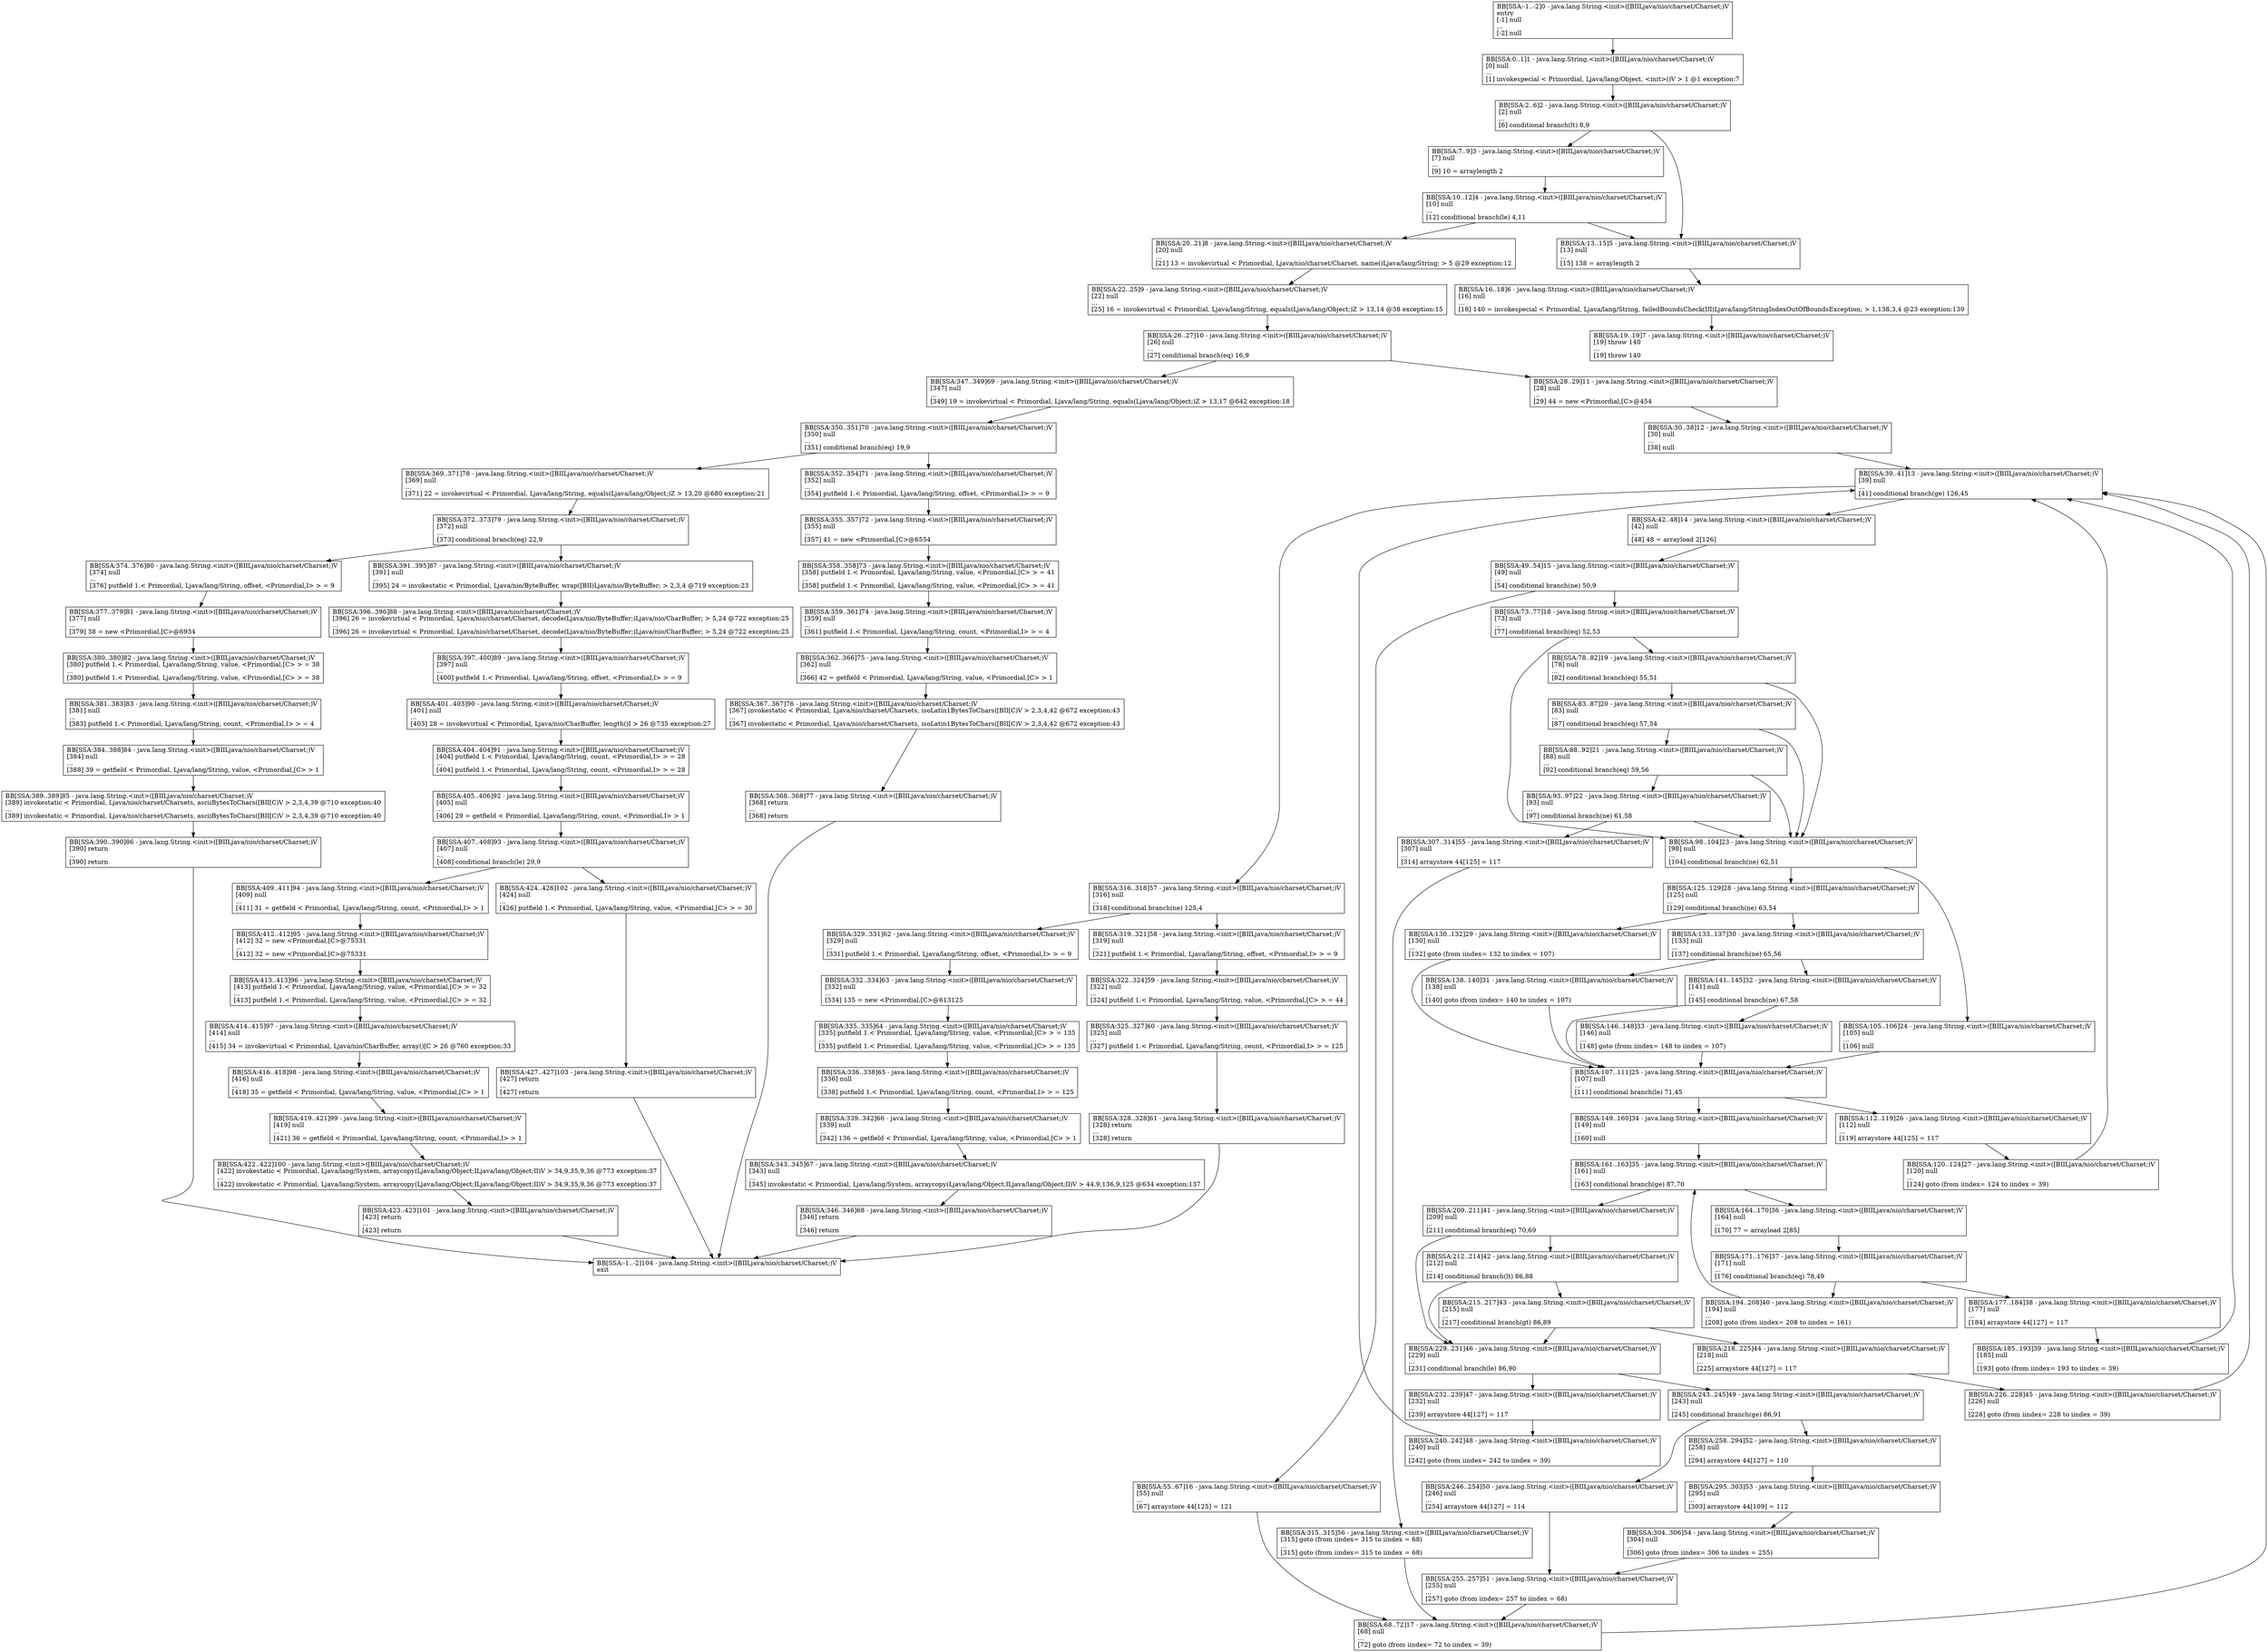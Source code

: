 digraph{
60 [label="BB[SSA:322..324]59 - java.lang.String.<init>([BIILjava/nio/charset/Charset;)V\l[322] null\l...\l[324] putfield 1.< Primordial, Ljava/lang/String, value, <Primordial,[C> > = 44\l", shape=box, color=black]
13 [label="BB[SSA:30..38]12 - java.lang.String.<init>([BIILjava/nio/charset/Charset;)V\l[30] null\l...\l[38] null\l", shape=box, color=black]
51 [label="BB[SSA:232..239]47 - java.lang.String.<init>([BIILjava/nio/charset/Charset;)V\l[232] null\l...\l[239] arraystore 44[127] = 117\l", shape=box, color=black]
94 [label="BB[SSA:407..408]93 - java.lang.String.<init>([BIILjava/nio/charset/Charset;)V\l[407] null\l...\l[408] conditional branch(le) 29,9\l", shape=box, color=black]
55 [label="BB[SSA:258..294]52 - java.lang.String.<init>([BIILjava/nio/charset/Charset;)V\l[258] null\l...\l[294] arraystore 44[127] = 110\l", shape=box, color=black]
61 [label="BB[SSA:325..327]60 - java.lang.String.<init>([BIILjava/nio/charset/Charset;)V\l[325] null\l...\l[327] putfield 1.< Primordial, Ljava/lang/String, count, <Primordial,I> > = 125\l", shape=box, color=black]
72 [label="BB[SSA:352..354]71 - java.lang.String.<init>([BIILjava/nio/charset/Charset;)V\l[352] null\l...\l[354] putfield 1.< Primordial, Ljava/lang/String, offset, <Primordial,I> > = 9\l", shape=box, color=black]
46 [label="BB[SSA:209..211]41 - java.lang.String.<init>([BIILjava/nio/charset/Charset;)V\l[209] null\l...\l[211] conditional branch(eq) 70,69\l", shape=box, color=black]
73 [label="BB[SSA:355..357]72 - java.lang.String.<init>([BIILjava/nio/charset/Charset;)V\l[355] null\l...\l[357] 41 = new <Primordial,[C>@6554 \l", shape=box, color=black]
19 [label="BB[SSA:240..242]48 - java.lang.String.<init>([BIILjava/nio/charset/Charset;)V\l[240] null\l...\l[242] goto (from iindex= 242 to iindex = 39)\l", shape=box, color=black]
44 [label="BB[SSA:171..176]37 - java.lang.String.<init>([BIILjava/nio/charset/Charset;)V\l[171] null\l...\l[176] conditional branch(eq) 78,49\l", shape=box, color=black]
59 [label="BB[SSA:319..321]58 - java.lang.String.<init>([BIILjava/nio/charset/Charset;)V\l[319] null\l...\l[321] putfield 1.< Primordial, Ljava/lang/String, offset, <Primordial,I> > = 9\l", shape=box, color=black]
4 [label="BB[SSA:7..9]3 - java.lang.String.<init>([BIILjava/nio/charset/Charset;)V\l[7] null\l...\l[9] 10 = arraylength 2\l", shape=box, color=black]
20 [label="BB[SSA:42..48]14 - java.lang.String.<init>([BIILjava/nio/charset/Charset;)V\l[42] null\l...\l[48] 48 = arrayload 2[126]\l", shape=box, color=black]
43 [label="BB[SSA:164..170]36 - java.lang.String.<init>([BIILjava/nio/charset/Charset;)V\l[164] null\l...\l[170] 77 = arrayload 2[85]\l", shape=box, color=black]
54 [label="BB[SSA:304..306]54 - java.lang.String.<init>([BIILjava/nio/charset/Charset;)V\l[304] null\l...\l[306] goto (from iindex= 306 to iindex = 255)\l", shape=box, color=black]
77 [label="BB[SSA:367..367]76 - java.lang.String.<init>([BIILjava/nio/charset/Charset;)V\l[367] invokestatic < Primordial, Ljava/nio/charset/Charsets, isoLatin1BytesToChars([BII[C)V > 2,3,4,42 @672 exception:43\l...\l[367] invokestatic < Primordial, Ljava/nio/charset/Charsets, isoLatin1BytesToChars([BII[C)V > 2,3,4,42 @672 exception:43\l", shape=box, color=black]
56 [label="BB[SSA:295..303]53 - java.lang.String.<init>([BIILjava/nio/charset/Charset;)V\l[295] null\l...\l[303] arraystore 44[109] = 112\l", shape=box, color=black]
29 [label="BB[SSA:93..97]22 - java.lang.String.<init>([BIILjava/nio/charset/Charset;)V\l[93] null\l...\l[97] conditional branch(ne) 61,58\l", shape=box, color=black]
49 [label="BB[SSA:218..225]44 - java.lang.String.<init>([BIILjava/nio/charset/Charset;)V\l[218] null\l...\l[225] arraystore 44[127] = 117\l", shape=box, color=black]
57 [label="BB[SSA:307..314]55 - java.lang.String.<init>([BIILjava/nio/charset/Charset;)V\l[307] null\l...\l[314] arraystore 44[125] = 117\l", shape=box, color=black]
27 [label="BB[SSA:83..87]20 - java.lang.String.<init>([BIILjava/nio/charset/Charset;)V\l[83] null\l...\l[87] conditional branch(eq) 57,54\l", shape=box, color=black]
74 [label="BB[SSA:358..358]73 - java.lang.String.<init>([BIILjava/nio/charset/Charset;)V\l[358] putfield 1.< Primordial, Ljava/lang/String, value, <Primordial,[C> > = 41\l...\l[358] putfield 1.< Primordial, Ljava/lang/String, value, <Primordial,[C> > = 41\l", shape=box, color=black]
100 [label="BB[SSA:419..421]99 - java.lang.String.<init>([BIILjava/nio/charset/Charset;)V\l[419] null\l...\l[421] 36 = getfield < Primordial, Ljava/lang/String, count, <Primordial,I> > 1\l", shape=box, color=black]
26 [label="BB[SSA:78..82]19 - java.lang.String.<init>([BIILjava/nio/charset/Charset;)V\l[78] null\l...\l[82] conditional branch(eq) 55,51\l", shape=box, color=black]
31 [label="BB[SSA:105..106]24 - java.lang.String.<init>([BIILjava/nio/charset/Charset;)V\l[105] null\l...\l[106] null\l", shape=box, color=black]
25 [label="BB[SSA:73..77]18 - java.lang.String.<init>([BIILjava/nio/charset/Charset;)V\l[73] null\l...\l[77] conditional branch(eq) 52,53\l", shape=box, color=black]
22 [label="BB[SSA:55..67]16 - java.lang.String.<init>([BIILjava/nio/charset/Charset;)V\l[55] null\l...\l[67] arraystore 44[125] = 121\l", shape=box, color=black]
5 [label="BB[SSA:10..12]4 - java.lang.String.<init>([BIILjava/nio/charset/Charset;)V\l[10] null\l...\l[12] conditional branch(le) 4,11\l", shape=box, color=black]
30 [label="BB[SSA:98..104]23 - java.lang.String.<init>([BIILjava/nio/charset/Charset;)V\l[98] null\l...\l[104] conditional branch(ne) 62,51\l", shape=box, color=black]
96 [label="BB[SSA:412..412]95 - java.lang.String.<init>([BIILjava/nio/charset/Charset;)V\l[412] 32 = new <Primordial,[C>@75331 \l...\l[412] 32 = new <Primordial,[C>@75331 \l", shape=box, color=black]
87 [label="BB[SSA:390..390]86 - java.lang.String.<init>([BIILjava/nio/charset/Charset;)V\l[390] return\l...\l[390] return\l", shape=box, color=black]
1 [label="BB[SSA:-1..-2]0 - java.lang.String.<init>([BIILjava/nio/charset/Charset;)V\lentry\l[-1] null\l...\l[-2] null\l", shape=box, color=black]
36 [label="BB[SSA:146..148]33 - java.lang.String.<init>([BIILjava/nio/charset/Charset;)V\l[146] null\l...\l[148] goto (from iindex= 148 to iindex = 107)\l", shape=box, color=black]
2 [label="BB[SSA:0..1]1 - java.lang.String.<init>([BIILjava/nio/charset/Charset;)V\l[0] null\l...\l[1] invokespecial < Primordial, Ljava/lang/Object, <init>()V > 1 @1 exception:7\l", shape=box, color=black]
102 [label="BB[SSA:423..423]101 - java.lang.String.<init>([BIILjava/nio/charset/Charset;)V\l[423] return\l...\l[423] return\l", shape=box, color=black]
3 [label="BB[SSA:2..6]2 - java.lang.String.<init>([BIILjava/nio/charset/Charset;)V\l[2] null\l...\l[6] conditional branch(lt) 8,9\l", shape=box, color=black]
103 [label="BB[SSA:424..426]102 - java.lang.String.<init>([BIILjava/nio/charset/Charset;)V\l[424] null\l...\l[426] putfield 1.< Primordial, Ljava/lang/String, value, <Primordial,[C> > = 30\l", shape=box, color=black]
58 [label="BB[SSA:316..318]57 - java.lang.String.<init>([BIILjava/nio/charset/Charset;)V\l[316] null\l...\l[318] conditional branch(ne) 125,4\l", shape=box, color=black]
7 [label="BB[SSA:16..18]6 - java.lang.String.<init>([BIILjava/nio/charset/Charset;)V\l[16] null\l...\l[18] 140 = invokespecial < Primordial, Ljava/lang/String, failedBoundsCheck(III)Ljava/lang/StringIndexOutOfBoundsException; > 1,138,3,4 @23 exception:139\l", shape=box, color=black]
63 [label="BB[SSA:329..331]62 - java.lang.String.<init>([BIILjava/nio/charset/Charset;)V\l[329] null\l...\l[331] putfield 1.< Primordial, Ljava/lang/String, offset, <Primordial,I> > = 9\l", shape=box, color=black]
48 [label="BB[SSA:215..217]43 - java.lang.String.<init>([BIILjava/nio/charset/Charset;)V\l[215] null\l...\l[217] conditional branch(gt) 86,89\l", shape=box, color=black]
17 [label="BB[SSA:185..193]39 - java.lang.String.<init>([BIILjava/nio/charset/Charset;)V\l[185] null\l...\l[193] goto (from iindex= 193 to iindex = 39)\l", shape=box, color=black]
66 [label="BB[SSA:336..338]65 - java.lang.String.<init>([BIILjava/nio/charset/Charset;)V\l[336] null\l...\l[338] putfield 1.< Primordial, Ljava/lang/String, count, <Primordial,I> > = 125\l", shape=box, color=black]
16 [label="BB[SSA:120..124]27 - java.lang.String.<init>([BIILjava/nio/charset/Charset;)V\l[120] null\l...\l[124] goto (from iindex= 124 to iindex = 39)\l", shape=box, color=black]
67 [label="BB[SSA:339..342]66 - java.lang.String.<init>([BIILjava/nio/charset/Charset;)V\l[339] null\l...\l[342] 136 = getfield < Primordial, Ljava/lang/String, value, <Primordial,[C> > 1\l", shape=box, color=black]
105 [label="BB[SSA:-1..-2]104 - java.lang.String.<init>([BIILjava/nio/charset/Charset;)V\lexit\l", shape=box, color=black]
82 [label="BB[SSA:377..379]81 - java.lang.String.<init>([BIILjava/nio/charset/Charset;)V\l[377] null\l...\l[379] 38 = new <Primordial,[C>@6934 \l", shape=box, color=black]
39 [label="BB[SSA:133..137]30 - java.lang.String.<init>([BIILjava/nio/charset/Charset;)V\l[133] null\l...\l[137] conditional branch(ne) 65,56\l", shape=box, color=black]
88 [label="BB[SSA:391..395]87 - java.lang.String.<init>([BIILjava/nio/charset/Charset;)V\l[391] null\l...\l[395] 24 = invokestatic < Primordial, Ljava/nio/ByteBuffer, wrap([BII)Ljava/nio/ByteBuffer; > 2,3,4 @719 exception:23\l", shape=box, color=black]
12 [label="BB[SSA:28..29]11 - java.lang.String.<init>([BIILjava/nio/charset/Charset;)V\l[28] null\l...\l[29] 44 = new <Primordial,[C>@454 \l", shape=box, color=black]
71 [label="BB[SSA:350..351]70 - java.lang.String.<init>([BIILjava/nio/charset/Charset;)V\l[350] null\l...\l[351] conditional branch(eq) 19,9\l", shape=box, color=black]
62 [label="BB[SSA:328..328]61 - java.lang.String.<init>([BIILjava/nio/charset/Charset;)V\l[328] return\l...\l[328] return\l", shape=box, color=black]
37 [label="BB[SSA:112..119]26 - java.lang.String.<init>([BIILjava/nio/charset/Charset;)V\l[112] null\l...\l[119] arraystore 44[125] = 117\l", shape=box, color=black]
8 [label="BB[SSA:19..19]7 - java.lang.String.<init>([BIILjava/nio/charset/Charset;)V\l[19] throw 140\l...\l[19] throw 140\l", shape=box, color=black]
89 [label="BB[SSA:396..396]88 - java.lang.String.<init>([BIILjava/nio/charset/Charset;)V\l[396] 26 = invokevirtual < Primordial, Ljava/nio/charset/Charset, decode(Ljava/nio/ByteBuffer;)Ljava/nio/CharBuffer; > 5,24 @722 exception:25\l...\l[396] 26 = invokevirtual < Primordial, Ljava/nio/charset/Charset, decode(Ljava/nio/ByteBuffer;)Ljava/nio/CharBuffer; > 5,24 @722 exception:25\l", shape=box, color=black]
78 [label="BB[SSA:368..368]77 - java.lang.String.<init>([BIILjava/nio/charset/Charset;)V\l[368] return\l...\l[368] return\l", shape=box, color=black]
10 [label="BB[SSA:22..25]9 - java.lang.String.<init>([BIILjava/nio/charset/Charset;)V\l[22] null\l...\l[25] 16 = invokevirtual < Primordial, Ljava/lang/String, equals(Ljava/lang/Object;)Z > 13,14 @38 exception:15\l", shape=box, color=black]
101 [label="BB[SSA:422..422]100 - java.lang.String.<init>([BIILjava/nio/charset/Charset;)V\l[422] invokestatic < Primordial, Ljava/lang/System, arraycopy(Ljava/lang/Object;ILjava/lang/Object;II)V > 34,9,35,9,36 @773 exception:37\l...\l[422] invokestatic < Primordial, Ljava/lang/System, arraycopy(Ljava/lang/Object;ILjava/lang/Object;II)V > 34,9,35,9,36 @773 exception:37\l", shape=box, color=black]
47 [label="BB[SSA:212..214]42 - java.lang.String.<init>([BIILjava/nio/charset/Charset;)V\l[212] null\l...\l[214] conditional branch(lt) 86,88\l", shape=box, color=black]
41 [label="BB[SSA:194..208]40 - java.lang.String.<init>([BIILjava/nio/charset/Charset;)V\l[194] null\l...\l[208] goto (from iindex= 208 to iindex = 161)\l", shape=box, color=black]
95 [label="BB[SSA:409..411]94 - java.lang.String.<init>([BIILjava/nio/charset/Charset;)V\l[409] null\l...\l[411] 31 = getfield < Primordial, Ljava/lang/String, count, <Primordial,I> > 1\l", shape=box, color=black]
92 [label="BB[SSA:404..404]91 - java.lang.String.<init>([BIILjava/nio/charset/Charset;)V\l[404] putfield 1.< Primordial, Ljava/lang/String, count, <Primordial,I> > = 28\l...\l[404] putfield 1.< Primordial, Ljava/lang/String, count, <Primordial,I> > = 28\l", shape=box, color=black]
9 [label="BB[SSA:20..21]8 - java.lang.String.<init>([BIILjava/nio/charset/Charset;)V\l[20] null\l...\l[21] 13 = invokevirtual < Primordial, Ljava/nio/charset/Charset, name()Ljava/lang/String; > 5 @29 exception:12\l", shape=box, color=black]
6 [label="BB[SSA:13..15]5 - java.lang.String.<init>([BIILjava/nio/charset/Charset;)V\l[13] null\l...\l[15] 138 = arraylength 2\l", shape=box, color=black]
84 [label="BB[SSA:381..383]83 - java.lang.String.<init>([BIILjava/nio/charset/Charset;)V\l[381] null\l...\l[383] putfield 1.< Primordial, Ljava/lang/String, count, <Primordial,I> > = 4\l", shape=box, color=black]
99 [label="BB[SSA:416..418]98 - java.lang.String.<init>([BIILjava/nio/charset/Charset;)V\l[416] null\l...\l[418] 35 = getfield < Primordial, Ljava/lang/String, value, <Primordial,[C> > 1\l", shape=box, color=black]
24 [label="BB[SSA:315..315]56 - java.lang.String.<init>([BIILjava/nio/charset/Charset;)V\l[315] goto (from iindex= 315 to iindex = 68)\l...\l[315] goto (from iindex= 315 to iindex = 68)\l", shape=box, color=black]
34 [label="BB[SSA:138..140]31 - java.lang.String.<init>([BIILjava/nio/charset/Charset;)V\l[138] null\l...\l[140] goto (from iindex= 140 to iindex = 107)\l", shape=box, color=black]
15 [label="BB[SSA:39..41]13 - java.lang.String.<init>([BIILjava/nio/charset/Charset;)V\l[39] null\l...\l[41] conditional branch(ge) 126,45\l", shape=box, color=black]
18 [label="BB[SSA:226..228]45 - java.lang.String.<init>([BIILjava/nio/charset/Charset;)V\l[226] null\l...\l[228] goto (from iindex= 228 to iindex = 39)\l", shape=box, color=black]
21 [label="BB[SSA:49..54]15 - java.lang.String.<init>([BIILjava/nio/charset/Charset;)V\l[49] null\l...\l[54] conditional branch(ne) 50,9\l", shape=box, color=black]
33 [label="BB[SSA:107..111]25 - java.lang.String.<init>([BIILjava/nio/charset/Charset;)V\l[107] null\l...\l[111] conditional branch(le) 71,45\l", shape=box, color=black]
93 [label="BB[SSA:405..406]92 - java.lang.String.<init>([BIILjava/nio/charset/Charset;)V\l[405] null\l...\l[406] 29 = getfield < Primordial, Ljava/lang/String, count, <Primordial,I> > 1\l", shape=box, color=black]
86 [label="BB[SSA:389..389]85 - java.lang.String.<init>([BIILjava/nio/charset/Charset;)V\l[389] invokestatic < Primordial, Ljava/nio/charset/Charsets, asciiBytesToChars([BII[C)V > 2,3,4,39 @710 exception:40\l...\l[389] invokestatic < Primordial, Ljava/nio/charset/Charsets, asciiBytesToChars([BII[C)V > 2,3,4,39 @710 exception:40\l", shape=box, color=black]
70 [label="BB[SSA:347..349]69 - java.lang.String.<init>([BIILjava/nio/charset/Charset;)V\l[347] null\l...\l[349] 19 = invokevirtual < Primordial, Ljava/lang/String, equals(Ljava/lang/Object;)Z > 13,17 @642 exception:18\l", shape=box, color=black]
23 [label="BB[SSA:255..257]51 - java.lang.String.<init>([BIILjava/nio/charset/Charset;)V\l[255] null\l...\l[257] goto (from iindex= 257 to iindex = 68)\l", shape=box, color=black]
68 [label="BB[SSA:343..345]67 - java.lang.String.<init>([BIILjava/nio/charset/Charset;)V\l[343] null\l...\l[345] invokestatic < Primordial, Ljava/lang/System, arraycopy(Ljava/lang/Object;ILjava/lang/Object;II)V > 44,9,136,9,125 @634 exception:137\l", shape=box, color=black]
98 [label="BB[SSA:414..415]97 - java.lang.String.<init>([BIILjava/nio/charset/Charset;)V\l[414] null\l...\l[415] 34 = invokevirtual < Primordial, Ljava/nio/CharBuffer, array()[C > 26 @760 exception:33\l", shape=box, color=black]
45 [label="BB[SSA:177..184]38 - java.lang.String.<init>([BIILjava/nio/charset/Charset;)V\l[177] null\l...\l[184] arraystore 44[127] = 117\l", shape=box, color=black]
14 [label="BB[SSA:68..72]17 - java.lang.String.<init>([BIILjava/nio/charset/Charset;)V\l[68] null\l...\l[72] goto (from iindex= 72 to iindex = 39)\l", shape=box, color=black]
104 [label="BB[SSA:427..427]103 - java.lang.String.<init>([BIILjava/nio/charset/Charset;)V\l[427] return\l...\l[427] return\l", shape=box, color=black]
52 [label="BB[SSA:243..245]49 - java.lang.String.<init>([BIILjava/nio/charset/Charset;)V\l[243] null\l...\l[245] conditional branch(ge) 86,91\l", shape=box, color=black]
76 [label="BB[SSA:362..366]75 - java.lang.String.<init>([BIILjava/nio/charset/Charset;)V\l[362] null\l...\l[366] 42 = getfield < Primordial, Ljava/lang/String, value, <Primordial,[C> > 1\l", shape=box, color=black]
75 [label="BB[SSA:359..361]74 - java.lang.String.<init>([BIILjava/nio/charset/Charset;)V\l[359] null\l...\l[361] putfield 1.< Primordial, Ljava/lang/String, count, <Primordial,I> > = 4\l", shape=box, color=black]
69 [label="BB[SSA:346..346]68 - java.lang.String.<init>([BIILjava/nio/charset/Charset;)V\l[346] return\l...\l[346] return\l", shape=box, color=black]
85 [label="BB[SSA:384..388]84 - java.lang.String.<init>([BIILjava/nio/charset/Charset;)V\l[384] null\l...\l[388] 39 = getfield < Primordial, Ljava/lang/String, value, <Primordial,[C> > 1\l", shape=box, color=black]
38 [label="BB[SSA:125..129]28 - java.lang.String.<init>([BIILjava/nio/charset/Charset;)V\l[125] null\l...\l[129] conditional branch(ne) 63,54\l", shape=box, color=black]
11 [label="BB[SSA:26..27]10 - java.lang.String.<init>([BIILjava/nio/charset/Charset;)V\l[26] null\l...\l[27] conditional branch(eq) 16,9\l", shape=box, color=black]
53 [label="BB[SSA:246..254]50 - java.lang.String.<init>([BIILjava/nio/charset/Charset;)V\l[246] null\l...\l[254] arraystore 44[127] = 114\l", shape=box, color=black]
83 [label="BB[SSA:380..380]82 - java.lang.String.<init>([BIILjava/nio/charset/Charset;)V\l[380] putfield 1.< Primordial, Ljava/lang/String, value, <Primordial,[C> > = 38\l...\l[380] putfield 1.< Primordial, Ljava/lang/String, value, <Primordial,[C> > = 38\l", shape=box, color=black]
28 [label="BB[SSA:88..92]21 - java.lang.String.<init>([BIILjava/nio/charset/Charset;)V\l[88] null\l...\l[92] conditional branch(eq) 59,56\l", shape=box, color=black]
32 [label="BB[SSA:130..132]29 - java.lang.String.<init>([BIILjava/nio/charset/Charset;)V\l[130] null\l...\l[132] goto (from iindex= 132 to iindex = 107)\l", shape=box, color=black]
42 [label="BB[SSA:161..163]35 - java.lang.String.<init>([BIILjava/nio/charset/Charset;)V\l[161] null\l...\l[163] conditional branch(ge) 87,70\l", shape=box, color=black]
81 [label="BB[SSA:374..376]80 - java.lang.String.<init>([BIILjava/nio/charset/Charset;)V\l[374] null\l...\l[376] putfield 1.< Primordial, Ljava/lang/String, offset, <Primordial,I> > = 9\l", shape=box, color=black]
79 [label="BB[SSA:369..371]78 - java.lang.String.<init>([BIILjava/nio/charset/Charset;)V\l[369] null\l...\l[371] 22 = invokevirtual < Primordial, Ljava/lang/String, equals(Ljava/lang/Object;)Z > 13,20 @680 exception:21\l", shape=box, color=black]
40 [label="BB[SSA:149..160]34 - java.lang.String.<init>([BIILjava/nio/charset/Charset;)V\l[149] null\l...\l[160] null\l", shape=box, color=black]
90 [label="BB[SSA:397..400]89 - java.lang.String.<init>([BIILjava/nio/charset/Charset;)V\l[397] null\l...\l[400] putfield 1.< Primordial, Ljava/lang/String, offset, <Primordial,I> > = 9\l", shape=box, color=black]
91 [label="BB[SSA:401..403]90 - java.lang.String.<init>([BIILjava/nio/charset/Charset;)V\l[401] null\l...\l[403] 28 = invokevirtual < Primordial, Ljava/nio/CharBuffer, length()I > 26 @735 exception:27\l", shape=box, color=black]
97 [label="BB[SSA:413..413]96 - java.lang.String.<init>([BIILjava/nio/charset/Charset;)V\l[413] putfield 1.< Primordial, Ljava/lang/String, value, <Primordial,[C> > = 32\l...\l[413] putfield 1.< Primordial, Ljava/lang/String, value, <Primordial,[C> > = 32\l", shape=box, color=black]
80 [label="BB[SSA:372..373]79 - java.lang.String.<init>([BIILjava/nio/charset/Charset;)V\l[372] null\l...\l[373] conditional branch(eq) 22,9\l", shape=box, color=black]
35 [label="BB[SSA:141..145]32 - java.lang.String.<init>([BIILjava/nio/charset/Charset;)V\l[141] null\l...\l[145] conditional branch(ne) 67,58\l", shape=box, color=black]
50 [label="BB[SSA:229..231]46 - java.lang.String.<init>([BIILjava/nio/charset/Charset;)V\l[229] null\l...\l[231] conditional branch(le) 86,90\l", shape=box, color=black]
64 [label="BB[SSA:332..334]63 - java.lang.String.<init>([BIILjava/nio/charset/Charset;)V\l[332] null\l...\l[334] 135 = new <Primordial,[C>@613125 \l", shape=box, color=black]
65 [label="BB[SSA:335..335]64 - java.lang.String.<init>([BIILjava/nio/charset/Charset;)V\l[335] putfield 1.< Primordial, Ljava/lang/String, value, <Primordial,[C> > = 135\l...\l[335] putfield 1.< Primordial, Ljava/lang/String, value, <Primordial,[C> > = 135\l", shape=box, color=black]
1 -> 2
2 -> 3
3 -> 4
3 -> 6
4 -> 5
5 -> 6
5 -> 9
6 -> 7
7 -> 8
9 -> 10
10 -> 11
11 -> 70
11 -> 12
12 -> 13
13 -> 15
14 -> 15
15 -> 20
15 -> 58
16 -> 15
17 -> 15
18 -> 15
19 -> 15
20 -> 21
21 -> 22
21 -> 25
22 -> 14
23 -> 14
24 -> 14
25 -> 26
25 -> 30
26 -> 27
26 -> 30
27 -> 28
27 -> 30
28 -> 29
28 -> 30
29 -> 57
29 -> 30
30 -> 38
30 -> 31
31 -> 33
32 -> 33
33 -> 37
33 -> 40
34 -> 33
35 -> 33
35 -> 36
36 -> 33
37 -> 16
38 -> 32
38 -> 39
39 -> 34
39 -> 35
40 -> 42
41 -> 42
42 -> 43
42 -> 46
43 -> 44
44 -> 41
44 -> 45
45 -> 17
46 -> 50
46 -> 47
47 -> 48
47 -> 50
48 -> 49
48 -> 50
49 -> 18
50 -> 51
50 -> 52
51 -> 19
52 -> 53
52 -> 55
53 -> 23
54 -> 23
55 -> 56
56 -> 54
57 -> 24
58 -> 59
58 -> 63
59 -> 60
60 -> 61
61 -> 62
62 -> 105
63 -> 64
64 -> 65
65 -> 66
66 -> 67
67 -> 68
68 -> 69
69 -> 105
70 -> 71
71 -> 72
71 -> 79
72 -> 73
73 -> 74
74 -> 75
75 -> 76
76 -> 77
77 -> 78
78 -> 105
79 -> 80
80 -> 81
80 -> 88
81 -> 82
82 -> 83
83 -> 84
84 -> 85
85 -> 86
86 -> 87
87 -> 105
88 -> 89
89 -> 90
90 -> 91
91 -> 92
92 -> 93
93 -> 94
94 -> 103
94 -> 95
95 -> 96
96 -> 97
97 -> 98
98 -> 99
99 -> 100
100 -> 101
101 -> 102
102 -> 105
103 -> 104
104 -> 105
}